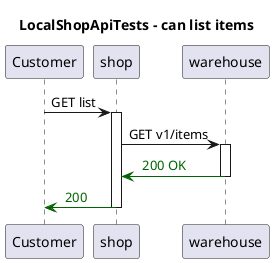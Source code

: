 @startuml
title LocalShopApiTests - can list items
participant "Customer"
participant "shop"
participant "warehouse"
"Customer" -> "shop": GET list
activate "shop"
"shop" -> "warehouse": GET v1/items
activate "warehouse"

"warehouse" -[#DarkGreen]> "shop": <color:DarkGreen> 200 OK
deactivate "warehouse"
"shop" -[#DarkGreen]> "Customer": <color:DarkGreen> 200 
deactivate "shop"
@enduml